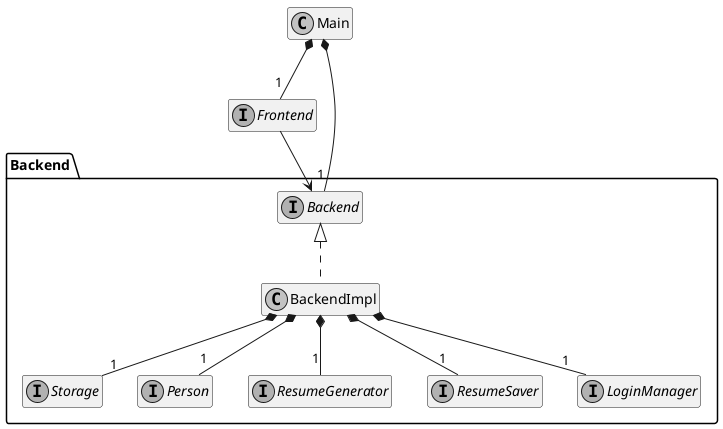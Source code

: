 @startuml

skinparam monochrome true
hide empty members

class Main
interface Frontend

Main *-- "1" Backend.Backend
Main *-- "1" Frontend
Frontend --> Backend.Backend

namespace Backend {

interface Backend
class BackendImpl
Backend <|.. BackendImpl

interface Storage
interface Person
interface ResumeGenerator
interface ResumeSaver
interface LoginManager

BackendImpl *-- "1" Storage
BackendImpl *-- "1" Person
BackendImpl *-- "1" ResumeGenerator
BackendImpl *-- "1" ResumeSaver
BackendImpl *-- "1" LoginManager

}

@enduml